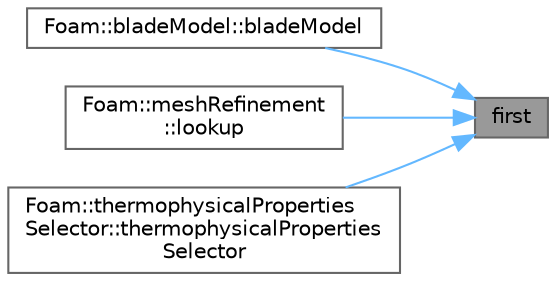 digraph "first"
{
 // LATEX_PDF_SIZE
  bgcolor="transparent";
  edge [fontname=Helvetica,fontsize=10,labelfontname=Helvetica,labelfontsize=10];
  node [fontname=Helvetica,fontsize=10,shape=box,height=0.2,width=0.4];
  rankdir="RL";
  Node1 [id="Node000001",label="first",height=0.2,width=0.4,color="gray40", fillcolor="grey60", style="filled", fontcolor="black",tooltip=" "];
  Node1 -> Node2 [id="edge1_Node000001_Node000002",dir="back",color="steelblue1",style="solid",tooltip=" "];
  Node2 [id="Node000002",label="Foam::bladeModel::bladeModel",height=0.2,width=0.4,color="grey40", fillcolor="white", style="filled",URL="$classFoam_1_1bladeModel.html#ad76aaa89a464944047ede7ef53c29579",tooltip=" "];
  Node1 -> Node3 [id="edge2_Node000001_Node000003",dir="back",color="steelblue1",style="solid",tooltip=" "];
  Node3 [id="Node000003",label="Foam::meshRefinement\l::lookup",height=0.2,width=0.4,color="grey40", fillcolor="white", style="filled",URL="$classFoam_1_1meshRefinement.html#a18e08857156f2c707b2b3fb4d58728a0",tooltip=" "];
  Node1 -> Node4 [id="edge3_Node000001_Node000004",dir="back",color="steelblue1",style="solid",tooltip=" "];
  Node4 [id="Node000004",label="Foam::thermophysicalProperties\lSelector::thermophysicalProperties\lSelector",height=0.2,width=0.4,color="grey40", fillcolor="white", style="filled",URL="$classFoam_1_1thermophysicalPropertiesSelector.html#a42bc996a29ca4ac3a9b1ef5be5ec87da",tooltip=" "];
}

